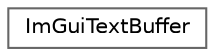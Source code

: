 digraph "Graphical Class Hierarchy"
{
 // LATEX_PDF_SIZE
  bgcolor="transparent";
  edge [fontname=Helvetica,fontsize=10,labelfontname=Helvetica,labelfontsize=10];
  node [fontname=Helvetica,fontsize=10,shape=box,height=0.2,width=0.4];
  rankdir="LR";
  Node0 [label="ImGuiTextBuffer",height=0.2,width=0.4,color="grey40", fillcolor="white", style="filled",URL="$struct_im_gui_text_buffer.html",tooltip=" "];
}
